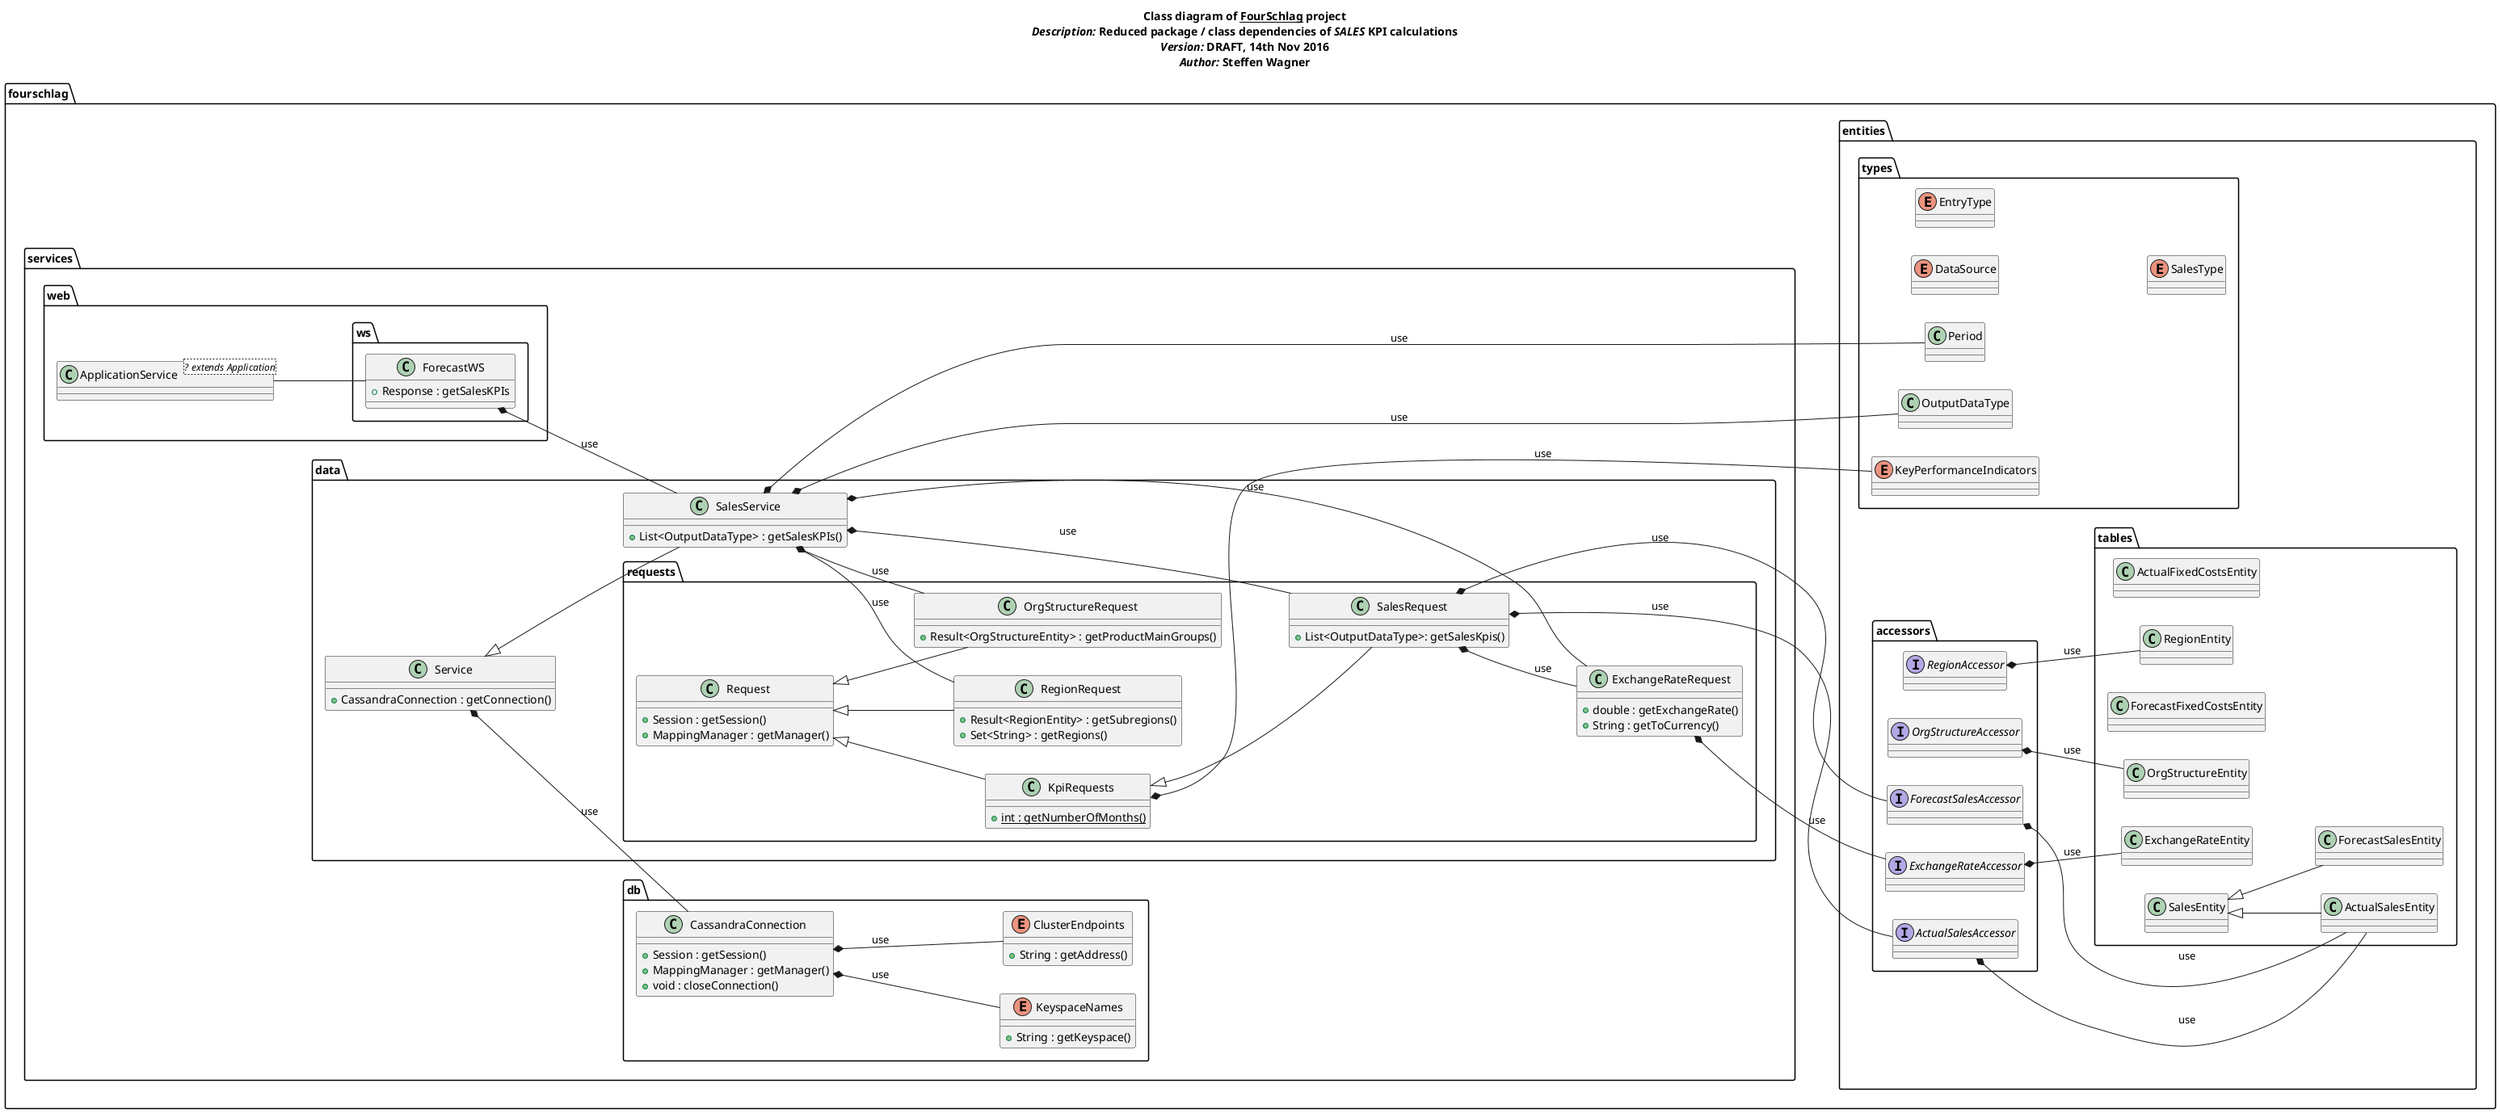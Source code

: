 @startuml
/' For available options see
http://plantuml.com/component-diagram
http://plantuml.com/class-diagram '/

title
 <b>Class diagram of <u>FourSchlag</u> project</b>
 <i>Description:</i> Reduced package / class dependencies of <i>SALES</i> KPI calculations
 <i>Version:</i> <b>DRAFT</b>, 14th Nov 2016
 <i>Author:</i> Steffen Wagner
end title

left to right direction

package "fourschlag" {
    package "entities" {
        package "accessors" {
            Interface "ActualSalesAccessor"{
            }

            Interface "ExchangeRateAccessor" {
            }

            Interface "ForecastSalesAccessor" {
            }

            Interface "OrgStructureAccessor" {
            }

            Interface "RegionAccessor" {
            }
        }

        package "types" {
            Enum "DataSource" {
            }

            Enum "EntryType" {
            }

            Enum "KeyPerformanceIndicators" {
            }

            Class "OutputDataType" {
            }

            Class "Period" {
            }

            Enum "SalesType" {
            }
        }

        package "tables" {
            Class "ActualFixedCostsEntity" {
            }

            Class "ActualSalesEntity" {
            }

            Class "ExchangeRateEntity" {
            }

            Class "ForecastFixedCostsEntity" {
            }

            Class "ForecastSalesEntity" {
            }

            Class "OrgStructureEntity" {
            }

            Class "RegionEntity" {
            }

            Class "SalesEntity" {
            }
        }

        ' inheritances from SalesEntity
        SalesEntity <|-- ForecastSalesEntity
        SalesEntity <|-- ActualSalesEntity

        ' create usages from Accessors to different Entities
        ActualSalesAccessor *-- ActualSalesEntity : use
        ExchangeRateAccessor *-- ExchangeRateEntity : use
        ForecastSalesAccessor *-- ActualSalesEntity : use
        OrgStructureAccessor *-- OrgStructureEntity : use
        RegionAccessor *-- RegionEntity : use
    }

    package "services" {

        package "data" {

            package "requests" {
                Class "ExchangeRateRequest" {
                    +double : getExchangeRate()
                    +String : getToCurrency()
                }

                Class "KpiRequests" {
                    +{static}int : getNumberOfMonths()
                }

                Class "OrgStructureRequest" {
                    +Result<OrgStructureEntity> : getProductMainGroups()
                }

                Class "RegionRequest" {
                     +Result<RegionEntity> : getSubregions()
                     +Set<String> : getRegions()
                }

                Class "Request" {
                    +Session : getSession()
                    +MappingManager : getManager()
                }

                Class "SalesRequest" {
                    +List<OutputDataType>: getSalesKpis()
                }

                ' inheritance of Request <-- KpiRequest <-- SalesRequest
                Request <|-- KpiRequests
                KpiRequests <|-- SalesRequest

                ' inherits for Request
                Request <|-- OrgStructureRequest
                Request <|-- RegionRequest

                ' ExchangeRateRequest gets data from ExchangeRateAccessor
                ExchangeRateRequest *-- ExchangeRateAccessor : use

                ' KpiRequests uses KPI class
                KpiRequests *-- KeyPerformanceIndicators : use

                ' usages from SalesRequest
                SalesRequest *-- ActualSalesAccessor : use
                SalesRequest *-- ForecastSalesAccessor : use
                SalesRequest *-- ExchangeRateRequest : use
            }

            Class "Service" {
                +CassandraConnection : getConnection()
            }

            Class "SalesService" {
                +List<OutputDataType> : getSalesKPIs()
            }

            Service <|-- SalesService

            ' internal uses of SalesService
            SalesService *-- SalesRequest : use
            SalesService *-- ExchangeRateRequest : use
            SalesService *-- OrgStructureRequest : use
            SalesService *-- RegionRequest : use
            SalesService *-- Period : use
            SalesService *-- OutputDataType : use
        }

        package "db" {
            Enum "KeyspaceNames" {
                +String : getKeyspace()
            }

            Enum "ClusterEndpoints" {
                +String : getAddress()
            }

            Class "CassandraConnection" {
                +Session : getSession()
                +MappingManager : getManager()
                +void : closeConnection()
            }

            ' internal uses of CassandaConnection
            CassandraConnection *-- KeyspaceNames : use
            CassandraConnection *-- ClusterEndpoints : use

            ' open database connection
            Service *-- CassandraConnection : use
        }

        package "web" {
            package "ws" {
                Class ForecastWS {
                    +Response : getSalesKPIs
                }
            }

            Class ApplicationService<? extends Application>  {
            }

            ApplicationService -- ForecastWS

            ' call sales to KPIs
            ForecastWS *-- SalesService : use

        }
    }
}

@enduml